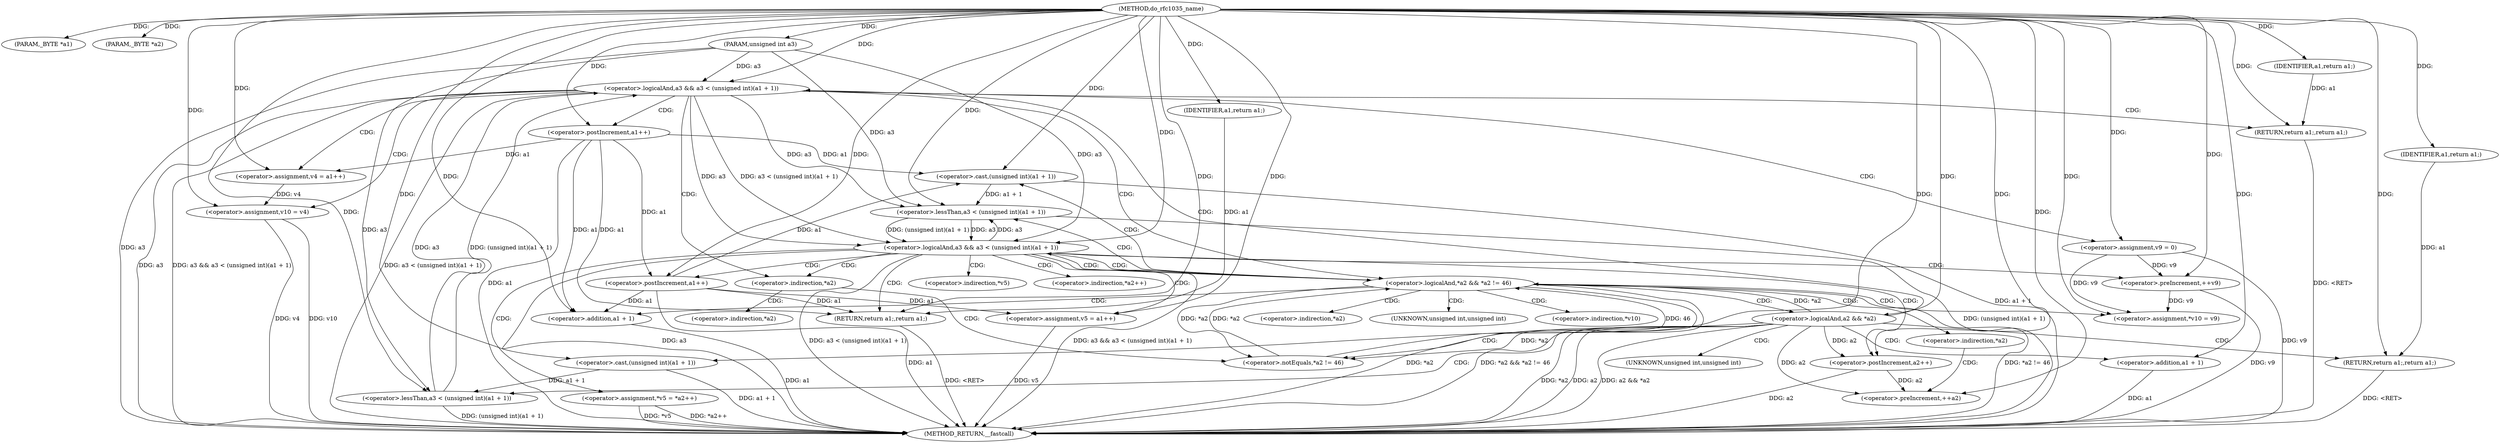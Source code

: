 digraph do_rfc1035_name {  
"1000105" [label = "(METHOD,do_rfc1035_name)" ]
"1000186" [label = "(METHOD_RETURN,__fastcall)" ]
"1000106" [label = "(PARAM,_BYTE *a1)" ]
"1000107" [label = "(PARAM,_BYTE *a2)" ]
"1000108" [label = "(PARAM,unsigned int a3)" ]
"1000115" [label = "(<operator>.logicalAnd,a2 && *a2)" ]
"1000121" [label = "(<operator>.logicalAnd,a3 && a3 < (unsigned int)(a1 + 1))" ]
"1000123" [label = "(<operator>.lessThan,a3 < (unsigned int)(a1 + 1))" ]
"1000125" [label = "(<operator>.cast,(unsigned int)(a1 + 1))" ]
"1000127" [label = "(<operator>.addition,a1 + 1)" ]
"1000130" [label = "(RETURN,return a1;,return a1;)" ]
"1000131" [label = "(IDENTIFIER,a1,return a1;)" ]
"1000132" [label = "(<operator>.assignment,v4 = a1++)" ]
"1000134" [label = "(<operator>.postIncrement,a1++)" ]
"1000136" [label = "(<operator>.assignment,v10 = v4)" ]
"1000139" [label = "(<operator>.assignment,v9 = 0)" ]
"1000143" [label = "(<operator>.logicalAnd,*a2 && *a2 != 46)" ]
"1000146" [label = "(<operator>.notEquals,*a2 != 46)" ]
"1000152" [label = "(<operator>.logicalAnd,a3 && a3 < (unsigned int)(a1 + 1))" ]
"1000154" [label = "(<operator>.lessThan,a3 < (unsigned int)(a1 + 1))" ]
"1000156" [label = "(<operator>.cast,(unsigned int)(a1 + 1))" ]
"1000158" [label = "(<operator>.addition,a1 + 1)" ]
"1000161" [label = "(RETURN,return a1;,return a1;)" ]
"1000162" [label = "(IDENTIFIER,a1,return a1;)" ]
"1000163" [label = "(<operator>.assignment,v5 = a1++)" ]
"1000165" [label = "(<operator>.postIncrement,a1++)" ]
"1000167" [label = "(<operator>.assignment,*v5 = *a2++)" ]
"1000171" [label = "(<operator>.postIncrement,a2++)" ]
"1000173" [label = "(<operator>.preIncrement,++v9)" ]
"1000175" [label = "(<operator>.assignment,*v10 = v9)" ]
"1000182" [label = "(<operator>.preIncrement,++a2)" ]
"1000184" [label = "(RETURN,return a1;,return a1;)" ]
"1000185" [label = "(IDENTIFIER,a1,return a1;)" ]
"1000117" [label = "(<operator>.indirection,*a2)" ]
"1000126" [label = "(UNKNOWN,unsigned int,unsigned int)" ]
"1000144" [label = "(<operator>.indirection,*a2)" ]
"1000147" [label = "(<operator>.indirection,*a2)" ]
"1000157" [label = "(UNKNOWN,unsigned int,unsigned int)" ]
"1000168" [label = "(<operator>.indirection,*v5)" ]
"1000170" [label = "(<operator>.indirection,*a2++)" ]
"1000176" [label = "(<operator>.indirection,*v10)" ]
"1000180" [label = "(<operator>.indirection,*a2)" ]
  "1000184" -> "1000186"  [ label = "DDG: <RET>"] 
  "1000130" -> "1000186"  [ label = "DDG: <RET>"] 
  "1000161" -> "1000186"  [ label = "DDG: <RET>"] 
  "1000127" -> "1000186"  [ label = "DDG: a1"] 
  "1000165" -> "1000186"  [ label = "DDG: a1"] 
  "1000173" -> "1000186"  [ label = "DDG: v9"] 
  "1000121" -> "1000186"  [ label = "DDG: a3"] 
  "1000152" -> "1000186"  [ label = "DDG: a3"] 
  "1000136" -> "1000186"  [ label = "DDG: v4"] 
  "1000158" -> "1000186"  [ label = "DDG: a1"] 
  "1000167" -> "1000186"  [ label = "DDG: *a2++"] 
  "1000154" -> "1000186"  [ label = "DDG: (unsigned int)(a1 + 1)"] 
  "1000139" -> "1000186"  [ label = "DDG: v9"] 
  "1000171" -> "1000186"  [ label = "DDG: a2"] 
  "1000163" -> "1000186"  [ label = "DDG: v5"] 
  "1000143" -> "1000186"  [ label = "DDG: *a2"] 
  "1000143" -> "1000186"  [ label = "DDG: *a2 && *a2 != 46"] 
  "1000115" -> "1000186"  [ label = "DDG: *a2"] 
  "1000125" -> "1000186"  [ label = "DDG: a1 + 1"] 
  "1000152" -> "1000186"  [ label = "DDG: a3 && a3 < (unsigned int)(a1 + 1)"] 
  "1000121" -> "1000186"  [ label = "DDG: a3 && a3 < (unsigned int)(a1 + 1)"] 
  "1000136" -> "1000186"  [ label = "DDG: v10"] 
  "1000156" -> "1000186"  [ label = "DDG: a1 + 1"] 
  "1000115" -> "1000186"  [ label = "DDG: a2"] 
  "1000115" -> "1000186"  [ label = "DDG: a2 && *a2"] 
  "1000134" -> "1000186"  [ label = "DDG: a1"] 
  "1000123" -> "1000186"  [ label = "DDG: (unsigned int)(a1 + 1)"] 
  "1000152" -> "1000186"  [ label = "DDG: a3 < (unsigned int)(a1 + 1)"] 
  "1000143" -> "1000186"  [ label = "DDG: *a2 != 46"] 
  "1000121" -> "1000186"  [ label = "DDG: a3 < (unsigned int)(a1 + 1)"] 
  "1000167" -> "1000186"  [ label = "DDG: *v5"] 
  "1000108" -> "1000186"  [ label = "DDG: a3"] 
  "1000105" -> "1000106"  [ label = "DDG: "] 
  "1000105" -> "1000107"  [ label = "DDG: "] 
  "1000105" -> "1000108"  [ label = "DDG: "] 
  "1000105" -> "1000115"  [ label = "DDG: "] 
  "1000123" -> "1000121"  [ label = "DDG: a3"] 
  "1000108" -> "1000121"  [ label = "DDG: a3"] 
  "1000105" -> "1000121"  [ label = "DDG: "] 
  "1000123" -> "1000121"  [ label = "DDG: (unsigned int)(a1 + 1)"] 
  "1000108" -> "1000123"  [ label = "DDG: a3"] 
  "1000105" -> "1000123"  [ label = "DDG: "] 
  "1000125" -> "1000123"  [ label = "DDG: a1 + 1"] 
  "1000105" -> "1000125"  [ label = "DDG: "] 
  "1000105" -> "1000127"  [ label = "DDG: "] 
  "1000131" -> "1000130"  [ label = "DDG: a1"] 
  "1000105" -> "1000130"  [ label = "DDG: "] 
  "1000105" -> "1000131"  [ label = "DDG: "] 
  "1000105" -> "1000132"  [ label = "DDG: "] 
  "1000134" -> "1000132"  [ label = "DDG: a1"] 
  "1000105" -> "1000134"  [ label = "DDG: "] 
  "1000132" -> "1000136"  [ label = "DDG: v4"] 
  "1000105" -> "1000136"  [ label = "DDG: "] 
  "1000105" -> "1000139"  [ label = "DDG: "] 
  "1000115" -> "1000143"  [ label = "DDG: *a2"] 
  "1000146" -> "1000143"  [ label = "DDG: *a2"] 
  "1000146" -> "1000143"  [ label = "DDG: 46"] 
  "1000143" -> "1000146"  [ label = "DDG: *a2"] 
  "1000115" -> "1000146"  [ label = "DDG: *a2"] 
  "1000105" -> "1000146"  [ label = "DDG: "] 
  "1000121" -> "1000152"  [ label = "DDG: a3"] 
  "1000154" -> "1000152"  [ label = "DDG: a3"] 
  "1000108" -> "1000152"  [ label = "DDG: a3"] 
  "1000105" -> "1000152"  [ label = "DDG: "] 
  "1000121" -> "1000152"  [ label = "DDG: a3 < (unsigned int)(a1 + 1)"] 
  "1000154" -> "1000152"  [ label = "DDG: (unsigned int)(a1 + 1)"] 
  "1000121" -> "1000154"  [ label = "DDG: a3"] 
  "1000152" -> "1000154"  [ label = "DDG: a3"] 
  "1000108" -> "1000154"  [ label = "DDG: a3"] 
  "1000105" -> "1000154"  [ label = "DDG: "] 
  "1000156" -> "1000154"  [ label = "DDG: a1 + 1"] 
  "1000165" -> "1000156"  [ label = "DDG: a1"] 
  "1000134" -> "1000156"  [ label = "DDG: a1"] 
  "1000105" -> "1000156"  [ label = "DDG: "] 
  "1000165" -> "1000158"  [ label = "DDG: a1"] 
  "1000134" -> "1000158"  [ label = "DDG: a1"] 
  "1000105" -> "1000158"  [ label = "DDG: "] 
  "1000162" -> "1000161"  [ label = "DDG: a1"] 
  "1000165" -> "1000161"  [ label = "DDG: a1"] 
  "1000134" -> "1000161"  [ label = "DDG: a1"] 
  "1000105" -> "1000161"  [ label = "DDG: "] 
  "1000105" -> "1000162"  [ label = "DDG: "] 
  "1000105" -> "1000163"  [ label = "DDG: "] 
  "1000165" -> "1000163"  [ label = "DDG: a1"] 
  "1000134" -> "1000165"  [ label = "DDG: a1"] 
  "1000105" -> "1000165"  [ label = "DDG: "] 
  "1000115" -> "1000171"  [ label = "DDG: a2"] 
  "1000105" -> "1000171"  [ label = "DDG: "] 
  "1000139" -> "1000173"  [ label = "DDG: v9"] 
  "1000105" -> "1000173"  [ label = "DDG: "] 
  "1000173" -> "1000175"  [ label = "DDG: v9"] 
  "1000139" -> "1000175"  [ label = "DDG: v9"] 
  "1000105" -> "1000175"  [ label = "DDG: "] 
  "1000115" -> "1000182"  [ label = "DDG: a2"] 
  "1000171" -> "1000182"  [ label = "DDG: a2"] 
  "1000105" -> "1000182"  [ label = "DDG: "] 
  "1000185" -> "1000184"  [ label = "DDG: a1"] 
  "1000105" -> "1000184"  [ label = "DDG: "] 
  "1000105" -> "1000185"  [ label = "DDG: "] 
  "1000115" -> "1000184"  [ label = "CDG: "] 
  "1000115" -> "1000121"  [ label = "CDG: "] 
  "1000115" -> "1000127"  [ label = "CDG: "] 
  "1000115" -> "1000126"  [ label = "CDG: "] 
  "1000115" -> "1000125"  [ label = "CDG: "] 
  "1000115" -> "1000123"  [ label = "CDG: "] 
  "1000121" -> "1000144"  [ label = "CDG: "] 
  "1000121" -> "1000143"  [ label = "CDG: "] 
  "1000121" -> "1000139"  [ label = "CDG: "] 
  "1000121" -> "1000136"  [ label = "CDG: "] 
  "1000121" -> "1000134"  [ label = "CDG: "] 
  "1000121" -> "1000132"  [ label = "CDG: "] 
  "1000121" -> "1000130"  [ label = "CDG: "] 
  "1000143" -> "1000176"  [ label = "CDG: "] 
  "1000143" -> "1000175"  [ label = "CDG: "] 
  "1000143" -> "1000180"  [ label = "CDG: "] 
  "1000143" -> "1000115"  [ label = "CDG: "] 
  "1000143" -> "1000152"  [ label = "CDG: "] 
  "1000143" -> "1000117"  [ label = "CDG: "] 
  "1000143" -> "1000158"  [ label = "CDG: "] 
  "1000143" -> "1000157"  [ label = "CDG: "] 
  "1000143" -> "1000156"  [ label = "CDG: "] 
  "1000143" -> "1000154"  [ label = "CDG: "] 
  "1000144" -> "1000147"  [ label = "CDG: "] 
  "1000144" -> "1000146"  [ label = "CDG: "] 
  "1000152" -> "1000173"  [ label = "CDG: "] 
  "1000152" -> "1000171"  [ label = "CDG: "] 
  "1000152" -> "1000170"  [ label = "CDG: "] 
  "1000152" -> "1000168"  [ label = "CDG: "] 
  "1000152" -> "1000167"  [ label = "CDG: "] 
  "1000152" -> "1000165"  [ label = "CDG: "] 
  "1000152" -> "1000163"  [ label = "CDG: "] 
  "1000152" -> "1000161"  [ label = "CDG: "] 
  "1000152" -> "1000144"  [ label = "CDG: "] 
  "1000152" -> "1000143"  [ label = "CDG: "] 
  "1000180" -> "1000182"  [ label = "CDG: "] 
}
